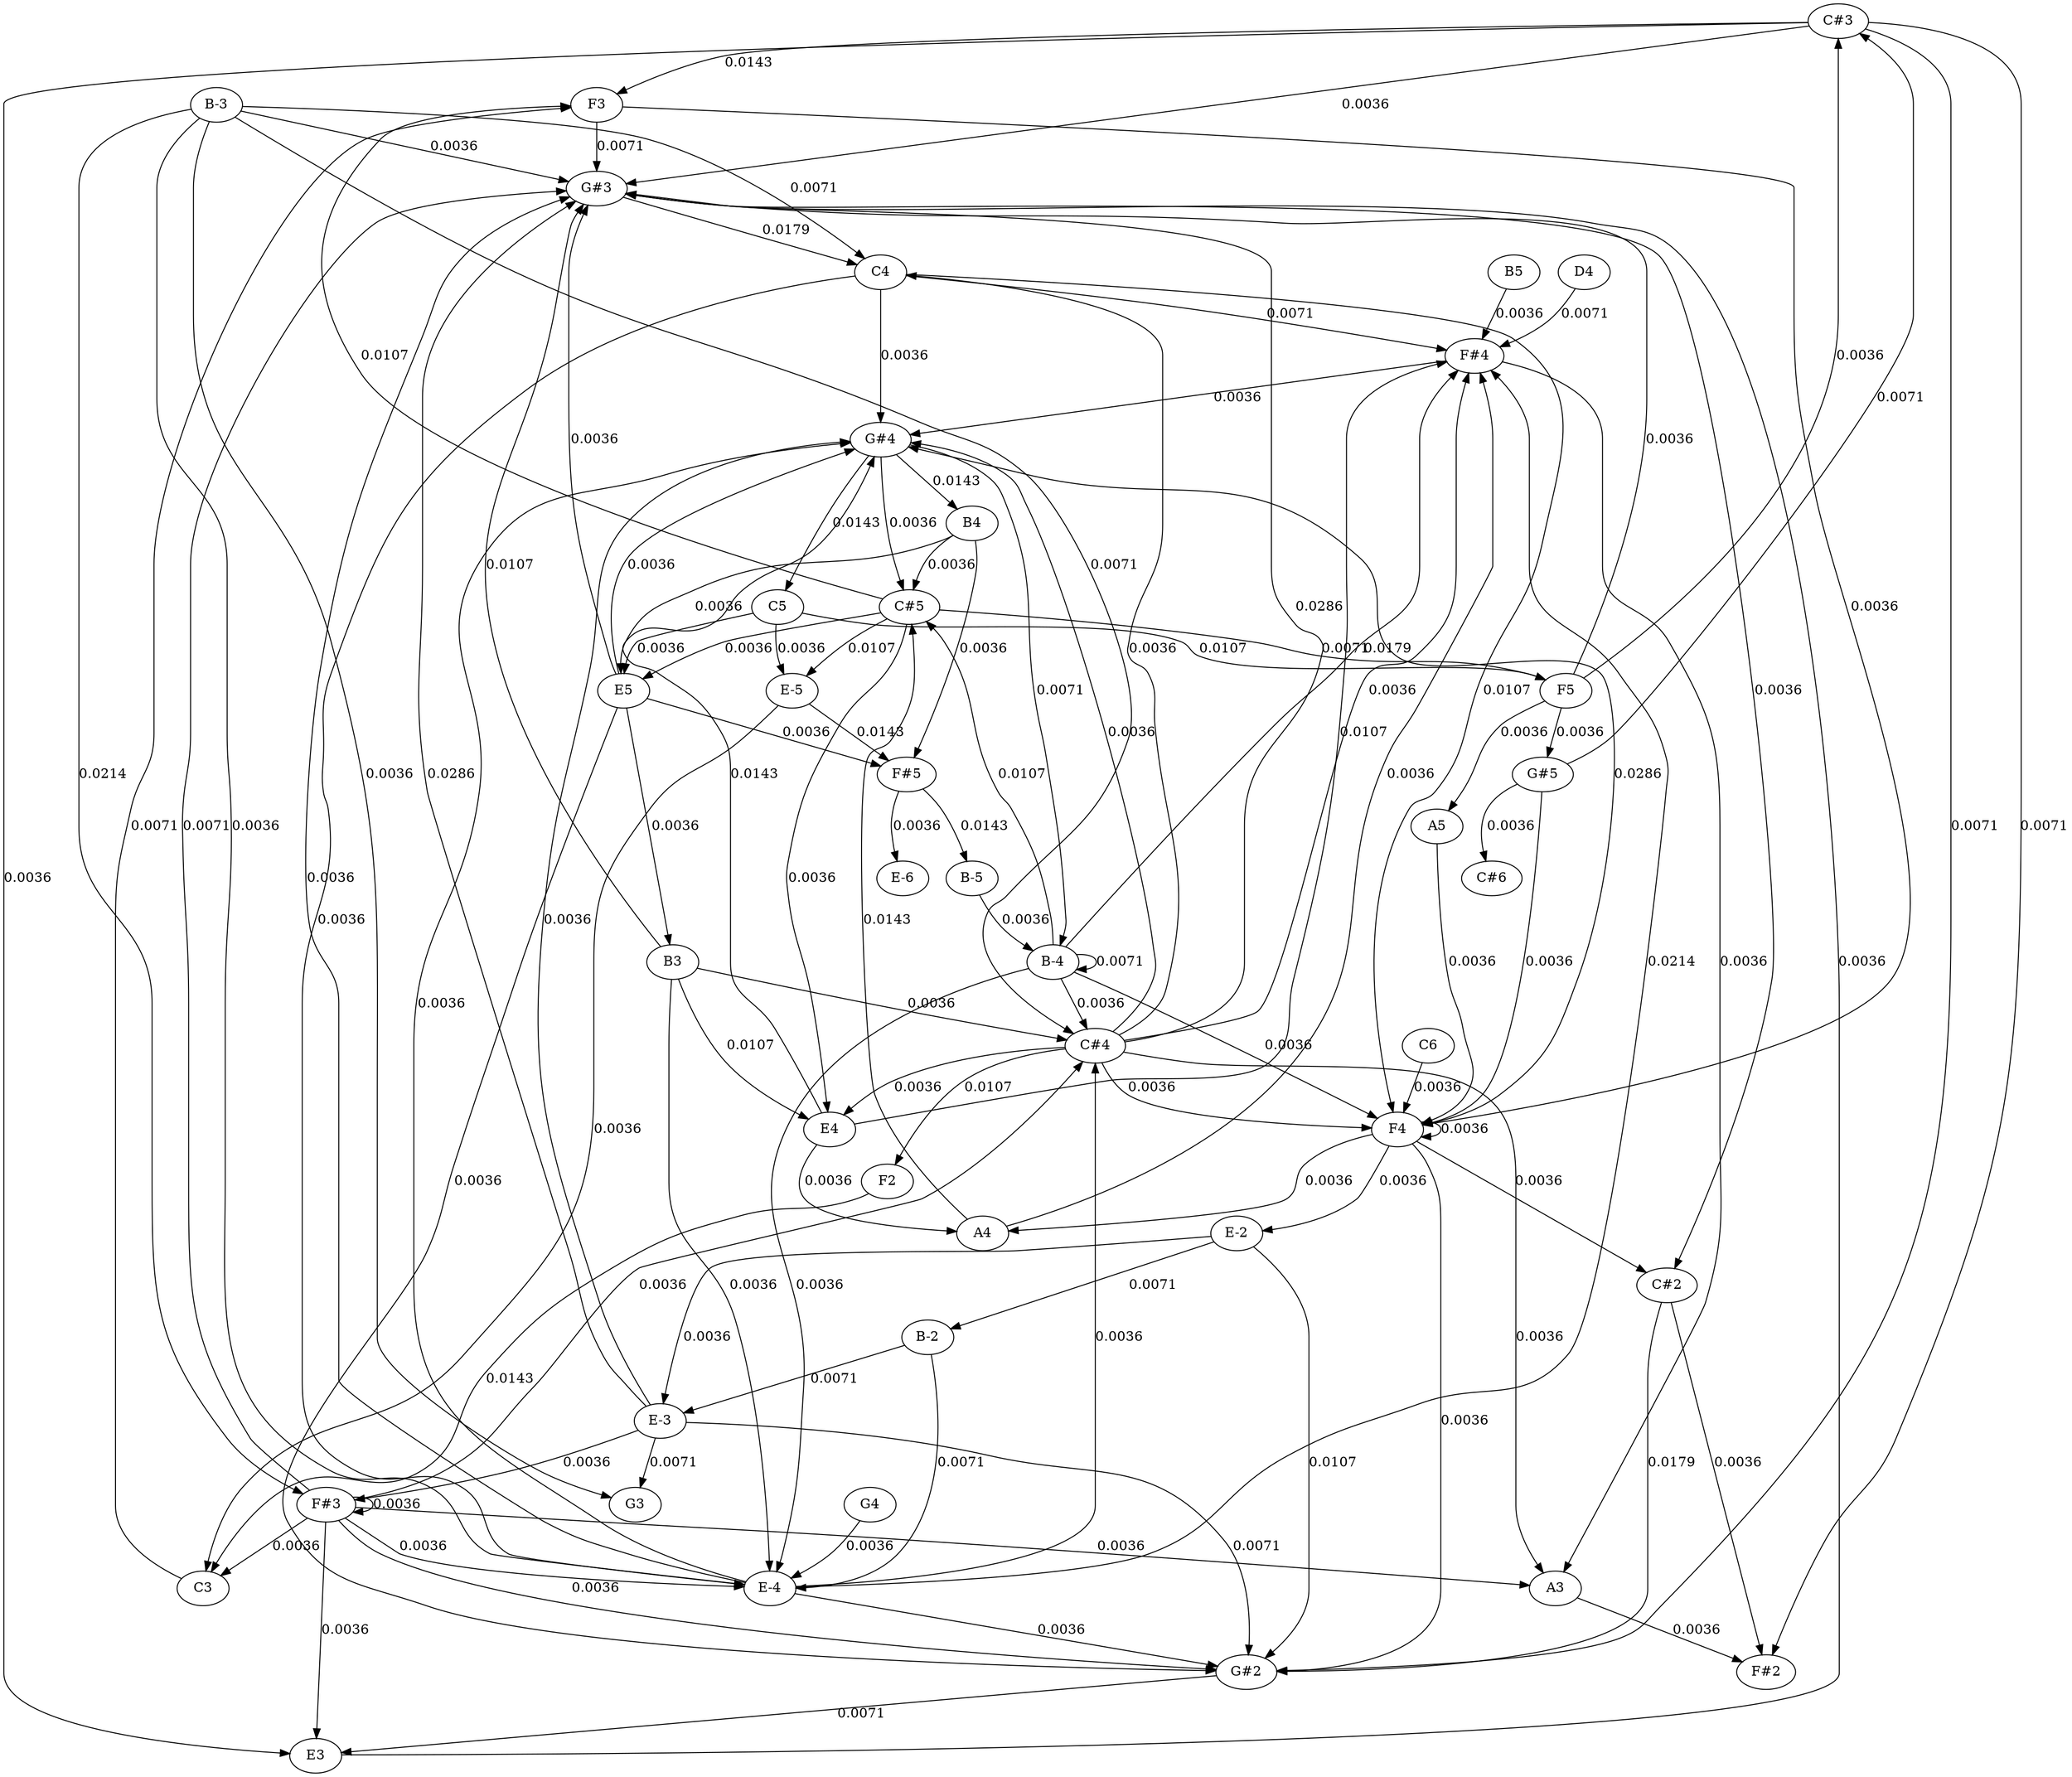 strict graph {
	graph [bb="0,0,2249.5,2034"];
	node [label="\N"];
	edge [arrowtype=normal,
		dir=forward
	];
	A3	 [height="0.5",
		pos="1834,198",
		width="0.75"];
	"F#2"	 [height="0.5",
		pos="2098,108",
		width="0.75"];
	A3 -- "F#2"	 [label="0.0036",
		lp="2008.2,153",
		pos="e,2074.4,116.88 1857.9,189.04 1905.1,173.3 2010.5,138.17 2064.6,120.15"];
	A4	 [height="0.5",
		pos="115,108",
		width="0.75"];
	"C#5"	 [height="0.5",
		pos="400,1296",
		width="0.75187"];
	A4 -- "C#5"	 [label="0.0143",
		lp="210.25,693",
		pos="e,380.84,1283 110.11,125.82 102.98,152.63 91.377,206.67 99,252 119.28,372.59 189,389.72 189,512 189,649 189,649 189,649 189,672.56\
 187.35,678.65 190.5,702 193.8,726.48 288.3,1110.5 296,1134 315.28,1192.8 316.01,1212 355,1260 359.98,1266.1 366.22,1271.8 372.46\
,1276.8"];
	"F#4"	 [height="0.5",
		pos="229,1566",
		width="0.75"];
	A4 -- "F#4"	 [label="0.0036",
		lp="19.25,828",
		pos="e,203.18,1560.7 90.33,115.79 56.539,126.77 0,151.87 0,197 0,1477 0,1477 0,1477 0,1517.8 128.57,1546.9 193.04,1558.9"];
	"E-5"	 [height="0.5",
		pos="607,1206",
		width="0.75"];
	"C#5" -- "E-5"	 [label="0.0107",
		lp="504.25,1251",
		pos="e,581.4,1212.1 417.31,1282.1 433.84,1270.3 459.83,1253 484.5,1242 512.73,1229.4 546.65,1220.1 571.62,1214.3"];
	E5	 [height="0.5",
		pos="822,1206",
		width="0.75"];
	"C#5" -- E5	 [label="0.0036",
		lp="579.25,1251",
		pos="e,795.26,1209.5 425.41,1289.2 450.59,1283.1 490.06,1272.7 523,1260 539.88,1253.5 542.2,1247.3 559.5,1242 600.87,1229.4 723.19,1216.4\
 785.14,1210.4"];
	E4	 [height="0.5",
		pos="201,198",
		width="0.75"];
	"C#5" -- E4	 [label="0.0036",
		lp="349.25,738",
		pos="e,215.46,213.46 381.91,1282.4 374.95,1276.5 367.78,1268.8 364,1260 346.84,1220 363,1205.6 363,1162 363,1162 363,1162 363,962 363\
,717.76 251,668.24 251,424 251,424 251,424 251,287 251,262.31 235.94,238.21 222.35,221.5"];
	F3	 [height="0.5",
		pos="1118,18",
		width="0.75"];
	"C#5" -- F3	 [label="0.0107",
		lp="416.25,648",
		pos="e,1091.1,20.065 400.21,1277.8 400.51,1252.4 401,1203.6 401,1162 401,1162 401,1162 401,872 401,511.43 343.15,324.56 617,90 646.92\
,64.372 659.84,63.773 698,54 770.03,35.555 992.41,24.337 1081,20.497"];
	F5	 [height="0.5",
		pos="948,1206",
		width="0.75"];
	"C#5" -- F5	 [label="0.0071",
		lp="822.25,1251",
		pos="e,923.26,1213.5 426.76,1293 480.76,1288.7 606.51,1277.5 711,1260 783.68,1247.8 867.59,1227.6 913.52,1215.9"];
	"F#4" -- A3	 [label="0.0036",
		lp="1823.2,873",
		pos="e,1842,215.2 254.92,1560.9 280.73,1557 321.51,1551.3 357,1548 432.84,1541 1726,1553.2 1726,1477 1726,1477 1726,1477 1726,1160 1726\
,1107.9 1730.8,1094.7 1743,1044 1760.8,970.08 1774.4,954.28 1798,882 1850.1,722.59 1885.6,687.76 1911,522 1918.3,474.55 1919.2,461.29\
 1911,414 1898.6,342.7 1864.7,263.77 1846.3,224.34"];
	"G#4"	 [height="0.5",
		pos="755,1476",
		width="0.75927"];
	"F#4" -- "G#4"	 [label="0.0036",
		lp="559.25,1521",
		pos="e,728.76,1481.4 255.08,1560.6 341.58,1546.2 619.09,1499.7 718.85,1483"];
	"G#3"	 [height="0.5",
		pos="1461,1746",
		width="0.75927"];
	F5 -- "G#3"	 [label="0.0036",
		lp="1057.2,1476",
		pos="e,1433.9,1743.4 955.09,1223.6 957.44,1229.4 959.97,1235.9 962,1242 985.67,1312.8 983.83,1332.8 1006,1404 1021.1,1452.6 1027.6,1463.8\
 1044,1512 1068.4,1583.7 1041.6,1622.3 1097,1674 1144.2,1718.1 1341.1,1736.7 1424,1742.7"];
	A5	 [height="0.5",
		pos="800,1062",
		width="0.75"];
	F5 -- A5	 [label="0.0036",
		lp="924.25,1161",
		pos="e,813.34,1077.7 930.67,1191.8 922.54,1185.5 912.82,1177.6 904.5,1170 873.86,1142.2 840.85,1107.5 820.31,1085.3"];
	"C#3"	 [height="0.5",
		pos="2028,1008",
		width="0.75187"];
	F5 -- "C#3"	 [label="0.0036",
		lp="1800.2,1116",
		pos="e,2001.3,1011.3 975.25,1205.2 1087,1206 1510.2,1206.2 1638,1170 1718,1147.3 1738.7,1133.9 1802,1080 1817.4,1066.9 1812.6,1054.5 \
1830,1044 1856.6,1028 1941.8,1017.3 1991.3,1012.3"];
	"G#5"	 [height="0.5",
		pos="945,1116",
		width="0.75927"];
	F5 -- "G#5"	 [label="0.0036",
		lp="966.25,1161",
		pos="e,945.58,1134.1 947.41,1187.6 946.99,1175.2 946.41,1158.4 945.93,1144.2"];
	C3	 [height="0.5",
		pos="1118,108",
		width="0.75"];
	"E-5" -- C3	 [label="0.0036",
		lp="526.25,648",
		pos="e,1091,108.58 602.59,1188.2 599.75,1177.7 595.88,1164 592,1152 558.08,1047.1 507,1029.2 507,919 507,919 507,919 507,647 507,461.04\
 420.18,338.49 574,234 738.02,122.58 987.37,109.42 1080.9,108.62"];
	"F#5"	 [height="0.5",
		pos="693,1116",
		width="0.75"];
	"E-5" -- "F#5"	 [label="0.0143",
		lp="660.25,1161",
		pos="e,672.58,1127.9 615.1,1188.5 621.09,1177.3 630.01,1162.8 640.5,1152 647.35,1145 655.84,1138.6 663.98,1133.2"];
	E5 -- "G#3"	 [label="0.0036",
		lp="946.25,1476",
		pos="e,1434,1743.4 847.01,1213.2 863.63,1218.4 884.9,1227.4 899,1242 911.06,1254.5 909.98,1261.1 914,1278 918.42,1296.5 928.3,1604.2 \
939,1620 990.59,1696 1036.7,1684.9 1125,1710 1180.3,1725.7 1348.1,1737.9 1423.5,1742.7"];
	"G#2"	 [height="0.5",
		pos="1899,1926",
		width="0.75927"];
	E5 -- "G#2"	 [label="0.0036",
		lp="398.25,1566",
		pos="e,1871.6,1924.9 797.81,1214.4 780.17,1220.4 756.1,1229.8 737,1242 677.35,1280.1 677.93,1309.3 620,1350 570.62,1384.7 379,1414.7 \
379,1475 379,1837 379,1837 379,1837 379,1913.7 1628,1923.7 1861.6,1924.8"];
	B3	 [height="0.5",
		pos="988,468",
		width="0.75"];
	E5 -- B3	 [label="0.0036",
		lp="918.25,828",
		pos="e,966,478.9 829.94,1188.6 837.59,1171.2 848,1142.8 848,1117 848,1117 848,1117 848,962 848,898.69 899,892.31 899,829 899,829 899,\
829 899,557 899,523.52 931.24,498.46 956.91,483.82"];
	E5 -- "G#4"	 [label="0.0036",
		lp="826.25,1341",
		pos="e,765.26,1459.1 820.12,1224.2 818.98,1234.6 817.45,1248 816,1260 806.11,1341.5 806.3,1364.2 775,1440 773.62,1443.3 771.99,1446.7\
 770.26,1450.1"];
	E5 -- "F#5"	 [label="0.0036",
		lp="789.25,1161",
		pos="e,711.12,1129.4 803.79,1192.6 781.8,1177.6 744.63,1152.2 719.47,1135.1"];
	E4 -- A4	 [label="0.0036",
		lp="185.25,153",
		pos="e,129.22,123.55 186.8,182.47 173.11,168.46 152.2,147.07 136.47,130.97"];
	E4 -- "F#4"	 [label="0.0107",
		lp="80.25,873",
		pos="e,215.73,1550.1 182.48,211.2 174.04,217.37 164.32,225.36 157,234 98.068,303.55 75,330.84 75,422 75,604 75,604 75,604 75,919.69 6.4064\
,1011.3 96,1314 121,1398.5 138.31,1415.9 179,1494 187.55,1510.4 189.39,1514.8 200,1530 202.85,1534.1 206.04,1538.3 209.25,1542.3"];
	E4 -- "G#4"	 [label="0.0143",
		lp="170.25,828",
		pos="e,727.72,1473.7 186.54,213.46 171.77,229.83 151,258.01 151,287 151,784 151,784 151,784 151,955.56 107.39,1003.6 149,1170 159.99,\
1214 167.23,1225.8 197,1260 286.44,1362.7 318.03,1390.7 445,1440 493.87,1459 646.06,1469.3 717.4,1473.2"];
	F3 -- "G#3"	 [label="0.0071",
		lp="1751.2,873",
		pos="e,1487.5,1740.5 1145.3,19.147 1283.6,20.244 1899,29.48 1899,107 1899,244 1899,244 1899,244 1899,661.77 1688,742.23 1688,1160 1688\
,1657 1688,1657 1688,1657 1688,1697.3 1561.8,1726.4 1497.6,1738.6"];
	F4	 [height="0.5",
		pos="768,828",
		width="0.75"];
	F3 -- F4	 [label="0.0036",
		lp="707.25,423",
		pos="e,755.33,811.88 1091.1,20.981 989.03,28.86 631,59.853 631,107 631,334 631,334 631,334 631,423.46 725,422.54 725,512 725,739 725,\
739 725,739 725,762.75 737.8,786.77 749.43,803.71"];
	"G#4" -- "C#5"	 [label="0.0036",
		lp="453.25,1386",
		pos="e,402.15,1314.1 727.76,1473.8 666.14,1470.6 517.91,1461 473,1440 428.61,1419.2 410.76,1359.5 403.94,1324.2"];
	"B-4"	 [height="0.5",
		pos="573,918",
		width="0.75"];
	"G#4" -- "B-4"	 [label="0.0071",
		lp="519.25,1206",
		pos="e,566.76,935.67 727.51,1475.2 669.93,1475.1 539.63,1471.2 511,1440 473.12,1398.7 492.05,1243.6 499.5,1188 511.73,1096.8 546.31,992.75\
 563.32,945.2"];
	B4	 [height="0.5",
		pos="701,1386",
		width="0.75"];
	"G#4" -- B4	 [label="0.0143",
		lp="752.25,1431",
		pos="e,710.84,1403 745.1,1458.9 737.03,1445.7 725.5,1426.9 716.25,1411.9"];
	C5	 [height="0.5",
		pos="878,1296",
		width="0.75"];
	"G#4" -- C5	 [label="0.0143",
		lp="869.25,1386",
		pos="e,872.41,1314 775.77,1463.7 785.53,1457.6 796.79,1449.4 805,1440 835.74,1404.7 857.57,1354.1 868.95,1323.5"];
	A5 -- F4	 [label="0.0036",
		lp="807.25,963",
		pos="e,770.36,846.08 797.65,1043.9 792.15,1004.1 778.4,904.43 771.74,856.12"];
	F4 -- A4	 [label="0.0036",
		lp="570.25,468",
		pos="e,140.67,113.86 747.19,816.26 735.92,809.96 722.07,801.39 711,792 670.64,757.75 664.75,744.35 633,702 604.46,663.92 593.26,655.94\
 575,612 524.71,491.01 581.32,435.19 512,324 428.76,190.48 231.96,134.16 150.88,116.07"];
	"E-2"	 [height="0.5",
		pos="1413,738",
		width="0.75"];
	F4 -- "E-2"	 [label="0.0036",
		lp="1146.2,783",
		pos="e,1386.8,742.26 793.96,822.78 816.03,819.23 848.57,814.1 877,810 1064.7,782.93 1290.1,754.36 1376.7,743.52"];
	"C#2"	 [height="0.5",
		pos="1314,2016",
		width="0.75187"];
	F4 -- "C#2"	 [label="0.0036",
		lp="344.25,1431",
		pos="e,1287,2014.1 741.29,831.16 645.51,839.65 325,874.57 325,962 325,1927 325,1927 325,1927 325,1975.7 1097.4,2007.1 1277,2013.7"];
	F4 -- "G#2"	 [label="0.0036",
		lp="1048.2,1386",
		pos="e,1871.6,1925 788.86,839.6 830.79,861.9 925.89,917.64 980,990 1163.5,1235.4 920.42,1404.4 1066,1674 1093.5,1724.9 1116.9,1725.4 \
1160,1764 1178.6,1780.6 1180.4,1789.4 1203,1800 1436,1908.9 1753.8,1923.3 1861.5,1924.9"];
	F4 -- "G#4"	 [label="0.0286",
		lp="593.25,1161",
		pos="e,729.99,1468.4 765.85,846.03 762.46,868.11 754.38,907.18 737,936 719.14,965.61 705.44,965.54 681,990 657.45,1013.6 648.29,1016.8\
 629,1044 577.11,1117.1 583.17,1146.6 538,1224 533.16,1232.3 528.79,1232.8 526,1242 511.99,1288.3 511.91,1310 539,1350 582.52,1414.3\
 670.99,1449.9 720.13,1465.4"];
	F4 -- F4	 [label="0.0036",
		lp="832.25,828",
		pos="e,792.53,819.88 792.53,836.12 803.51,836.89 813,834.19 813,828 813,823.84 808.72,821.26 802.57,820.24"];
	"E-2" -- "G#2"	 [label="0.0107",
		lp="1918.2,1341",
		pos="e,1899,1907.8 1438.9,743.82 1497.9,755.78 1644.6,791.24 1744,864 1826.2,924.19 1846,950.26 1886,1044 1922,1128.4 1899,1158.3 1899\
,1250 1899,1837 1899,1837 1899,1837 1899,1857.4 1899,1880.4 1899,1897.8"];
	"B-2"	 [height="0.5",
		pos="1366,648",
		width="0.75"];
	"E-2" -- "B-2"	 [label="0.0071",
		lp="1396.2,693",
		pos="e,1366.8,666.13 1395.5,724.1 1388.5,718.12 1381.1,710.47 1376.5,702 1372.2,694.16 1369.7,684.82 1368.1,676.17"];
	"E-3"	 [height="0.5",
		pos="1496,558",
		width="0.75"];
	"E-2" -- "E-3"	 [label="0.0036",
		lp="1463.2,648",
		pos="e,1482.6,573.74 1415.9,720.01 1420,698.31 1428.7,659.99 1443.5,630 1452.1,612.46 1465.2,594.77 1476.1,581.44"];
	"C#2" -- "F#2"	 [label="0.0036",
		lp="2230.2,1062",
		pos="e,2122.5,116.01 1341.3,2015.3 1491.7,2016.3 2211,2016.7 2211,1927 2211,1927 2211,1927 2211,197 2211,156.49 2165.2,131.9 2132,119.38"];
	"C#2" -- "G#2"	 [label="0.0179",
		lp="1678.2,1971",
		pos="e,1872.5,1931 1340.3,2011 1434.2,1996.9 1753.5,1948.9 1862.3,1932.5"];
	E3	 [height="0.5",
		pos="2050,1836",
		width="0.75"];
	"G#2" -- E3	 [label="0.0071",
		lp="2045.2,1881",
		pos="e,2040.6,1853 1925.3,1920.8 1948.4,1916.2 1982.1,1907.1 2007,1890 2017.9,1882.5 2027.4,1871.5 2034.8,1861.5"];
	"E-4"	 [height="0.5",
		pos="955,378",
		width="0.75"];
	"B-2" -- "E-4"	 [label="0.0071",
		lp="1326.2,513",
		pos="e,978.3,387.15 1357.6,630.67 1345.5,607.03 1322.9,561.75 1306.5,522 1293.5,490.63 1301.1,477.35 1281,450 1277.1,444.63 1239.2,416.36\
 1233,414 1140.9,379.06 1108.9,414.18 1012,396 1004.2,394.53 995.88,392.4 988.12,390.14"];
	"B-2" -- "E-3"	 [label="0.0071",
		lp="1396.2,603",
		pos="e,1469.1,559.24 1365.1,629.69 1365.4,618.21 1367.8,603.55 1376.5,594 1397.4,571.18 1432.2,562.94 1458.9,560.1"];
	G3	 [height="0.5",
		pos="1525,468",
		width="0.75"];
	"E-3" -- G3	 [label="0.0071",
		lp="1503.2,513",
		pos="e,1505,480.37 1486.8,540.67 1481.9,529.89 1478.1,515.66 1483.5,504 1486.5,497.45 1491.5,491.69 1496.9,486.83"];
	"E-3" -- "G#3"	 [label="0.0286",
		lp="1518.2,1161",
		pos="e,1472.4,1729.3 1502.4,575.84 1504.3,581.52 1506.1,587.96 1507,594 1508.2,601.91 1507,604 1507,612 1506.1,796.01 1506.6,842.03 1503\
,1026 1501.8,1085.6 1499,1100.4 1499,1160 1499,1657 1499,1657 1499,1657 1499,1679.9 1488,1703.6 1477.9,1720.6"];
	"F#3"	 [height="0.5",
		pos="1736,468",
		width="0.75"];
	"E-3" -- "F#3"	 [label="0.0036",
		lp="1615.2,513",
		pos="e,1710,473.48 1515.2,544.97 1534.7,533.13 1566.3,515.23 1595.5,504 1630,490.75 1671.2,481.18 1700,475.43"];
	"E-3" -- "G#2"	 [label="0.0071",
		lp="1959.2,1251",
		pos="e,1914.3,1911.1 1515.8,570.26 1566.4,599.54 1702.7,682.17 1797,774 1832.9,808.97 1843.7,818.6 1865,864 1899.9,938.39 1888.8,963.9\
 1907,1044 1912.5,1068 1914.9,1073.8 1919,1098 1924.4,1129.7 1953,1352.9 1953,1385 1953,1837 1953,1837 1953,1837 1953,1862.6 1936.2\
,1887 1921.4,1903.6"];
	"E-3" -- "G#4"	 [label="0.0036",
		lp="1334.2,1008",
		pos="e,781.73,1472.2 1494.9,576.27 1493.3,597.6 1489.6,634.89 1482,666 1471.8,707.38 1468.7,718.24 1449,756 1412.8,825.28 1380.8,829.06\
 1348,900 1317.1,966.72 1310,987.48 1310,1061 1310,1387 1310,1387 1310,1387 1310,1474.9 1008.4,1449.3 921,1458 876.65,1462.4 825.65\
,1467.6 792.01,1471.1"];
	"E-4" -- "G#3"	 [label="0.0036",
		lp="1427.2,1062",
		pos="e,1449.6,1729.3 978.31,387.09 988.53,390.34 1000.7,393.83 1012,396 1097.9,412.58 1129.1,376.3 1208,414 1228.1,423.62 1232.1,430.5\
 1243,450 1291.1,536.45 1270.4,570.68 1297,666 1332.8,794.56 1353.4,823.65 1382,954 1384.5,965.4 1423,1148.3 1423,1160 1423,1657\
 1423,1657 1423,1657 1423,1679.9 1434,1703.6 1444.1,1720.6"];
	"E-4" -- "G#2"	 [label="0.0036",
		lp="176.25,1161",
		pos="e,1871.6,1925.2 927.95,380.67 876.36,384.2 760.52,393.83 665,414 522.8,444.03 472.01,472.67 392,594 349.9,657.84 369,688 334,756\
 298.34,825.28 266.26,829.07 234,900 162.25,1057.7 62.129,1518.7 139,1674 222.96,1843.6 318.77,1862.3 506,1890 778.31,1930.2 1667.3\
,1926.6 1861.4,1925.3"];
	"C#4"	 [height="0.5",
		pos="1118,288",
		width="0.75187"];
	"E-4" -- "C#4"	 [label="0.0036",
		lp="985.25,333",
		pos="e,1091.5,291.64 953.88,359.77 954.1,348.18 956.42,333.36 965.5,324 981.3,307.72 1041.4,297.78 1081.3,292.84"];
	"E-4" -- "F#4"	 [label="0.0214",
		lp="292.25,963",
		pos="e,223.5,1548.3 929.19,383.39 900.46,388.74 852.94,398.96 814,414 703.82,456.56 675.71,470.78 580,540 532.87,574.08 521.33,584.58\
 485,630 444.29,680.89 445.27,701.2 410,756 352.01,846.09 314.81,855.57 272.5,954 219.44,1077.4 211,1115.6 211,1250 211,1477 211\
,1477 211,1477 211,1497.9 215.94,1521.1 220.65,1538.4"];
	"E-4" -- "G#4"	 [label="0.0036",
		lp="1019.2,918",
		pos="e,779.45,1467.7 937.24,391.91 928.96,398.23 919.16,406.15 911,414 895.78,428.64 887.35,430.21 880,450 874.43,465 878.44,470.08 880\
,486 912.39,815.65 1076.3,905.88 984,1224 958.96,1310.3 954.67,1339.6 892,1404 863.21,1433.6 819.44,1453.3 789.16,1464.3"];
	"G#3" -- "C#2"	 [label="0.0036",
		lp="1410.2,1881",
		pos="e,1323,1998.6 1452.1,1763.1 1427.5,1808.1 1357.8,1935.1 1327.9,1989.6"];
	C4	 [height="0.5",
		pos="1133,1656",
		width="0.75"];
	"G#3" -- C4	 [label="0.0179",
		lp="1323.2,1701",
		pos="e,1156.5,1665 1435.2,1739.9 1403.9,1733.7 1349.5,1722.2 1303.5,1710 1255.4,1697.2 1200.7,1679.6 1166.5,1668.3"];
	"F#3" -- A3	 [label="0.0036",
		lp="1809.2,333",
		pos="e,1828.2,215.74 1742.8,450.31 1745.1,444.53 1747.7,438 1750,432 1778.4,357.39 1809.8,268.48 1824.9,225.23"];
	"F#3" -- "E-4"	 [label="0.0036",
		lp="1451.2,423",
		pos="e,976.27,389.35 1709.8,463.67 1638,454.65 1432.5,429.38 1261,414 1143.4,403.45 1110.9,422.96 996,396 992.6,395.2 989.11,394.15 985.68\
,392.97"];
	"F#3" -- "G#3"	 [label="0.0071",
		lp="1576.2,1116",
		pos="e,1483.3,1735.5 1724.4,484.39 1696.5,522.14 1626.2,623.31 1596,720 1582.3,763.94 1553,1061.9 1553,1205 1553,1657 1553,1657 1553,\
1657 1553,1691.4 1519,1716.5 1492.3,1730.9"];
	"F#3" -- "F#3"	 [label="0.0036",
		lp="1800.2,468",
		pos="e,1760.5,459.88 1760.5,476.12 1771.5,476.89 1781,474.19 1781,468 1781,463.84 1776.7,461.26 1770.6,460.24"];
	"F#3" -- "G#2"	 [label="0.0036",
		lp="2010.2,1206",
		pos="e,1921.8,1915.7 1756.3,480.18 1765.7,486.22 1776.5,494.41 1784,504 1821.2,551.63 1813.8,573.42 1835,630 1941.5,914.51 1993,991.22\
 1993,1295 1993,1837 1993,1837 1993,1837 1993,1871.8 1958.3,1896.8 1931,1911.1"];
	"F#3" -- "C#4"	 [label="0.0036",
		lp="1703.2,378",
		pos="e,1145.1,289.42 1724.2,451.69 1713.4,437.45 1697,415.54 1683.5,396 1661.8,364.67 1669.8,343.33 1637,324 1595.8,299.72 1267.2,291.65\
 1155.2,289.6"];
	"F#3" -- E3	 [label="0.0036",
		lp="2056.2,1161",
		pos="e,2050.6,1817.8 1763,470.82 1789.6,473.88 1830.4,482.06 1858,504 1908.2,543.86 1907,569.47 1928,630 1986.4,798.45 1945.2,853.97 \
1992,1026 1994.3,1034.3 1996.4,1035.8 1999,1044 2013.5,1089 2052,1202.7 2052,1250 2052,1747 2052,1747 2052,1747 2052,1767.4 2051.5\
,1790.4 2050.9,1807.8"];
	"F#3" -- C3	 [label="0.0036",
		lp="1755.2,288",
		pos="e,1145,109.95 1736,449.8 1736,432.06 1736,403.6 1736,379 1736,379 1736,379 1736,197 1736,137.98 1288.5,115.68 1155.1,110.35"];
	"C#4" -- A3	 [label="0.0036",
		lp="1560.2,243",
		pos="e,1807.4,202.27 1144.3,283.76 1253.5,270.34 1671,219.04 1797.5,203.49"];
	"C#4" -- "G#3"	 [label="0.0286",
		lp="1479.2,1008",
		pos="e,1461,1727.8 1143.7,294.22 1193.1,305.82 1300.6,338.86 1345,414 1402.1,510.59 1312.1,555.24 1330,666 1359.5,848.59 1461,876.04 \
1461,1061 1461,1657 1461,1657 1461,1657 1461,1677.4 1461,1700.4 1461,1717.8"];
	"C#4" -- E4	 [label="0.0036",
		lp="761.25,243",
		pos="e,227.51,201.54 1091.1,284.41 959.89,271.83 388.48,216.99 237.63,202.52"];
	F2	 [height="0.5",
		pos="1118,198",
		width="0.75"];
	"C#4" -- F2	 [label="0.0107",
		lp="1137.2,243",
		pos="e,1118,216.05 1118,269.61 1118,257.24 1118,240.37 1118,226.22"];
	"C#4" -- "F#4"	 [label="0.0036",
		lp="117.25,918",
		pos="e,220.2,1548.8 1090.8,289.59 998.52,291.8 697.62,300.64 604,324 509.03,347.69 479.25,352.63 403,414 325.51,476.37 317.65,506.69 \
270,594 245.4,639.07 254.02,657.17 229,702 199.5,754.86 178.91,759.19 146,810 121.3,848.14 108.79,855.99 97.5,900 90.651,926.69 \
97,934.44 97,962 97,1252 97,1252 97,1252 97,1308.5 127.34,1315.8 149,1368 178.56,1439.2 179.55,1459.6 211,1530 212.44,1533.2 214.03\
,1536.6 215.65,1539.8"];
	"C#4" -- "G#4"	 [label="0.0036",
		lp="1104.2,873",
		pos="e,782,1473.1 1128.2,304.83 1138.2,321.93 1152,350.3 1152,377 1152,514 1152,514 1152,514 1152,633.22 1102.2,655.88 1086,774 1081.2\
,808.69 1093.2,1376.9 1071,1404 1035.9,1446.8 867.71,1465.8 792.04,1472.2"];
	"C#4" -- F4	 [label="0.0036",
		lp="1102.2,558",
		pos="e,790.54,817.96 1108.1,304.87 1098.4,322 1085,350.4 1085,377 1085,514 1085,514 1085,514 1085,672.91 880.81,778.36 800.18,813.8"];
	"C#4" -- C4	 [label="0.0036",
		lp="1223.2,963",
		pos="e,1153,1643.5 1136.1,301.48 1143.6,307.48 1151.7,315.27 1157,324 1165.5,338.13 1163.5,343.69 1166,360 1198.6,575.53 1209,1122 1209\
,1340 1209,1567 1209,1567 1209,1567 1209,1597.3 1182.9,1622.3 1161.3,1637.8"];
	"B-3"	 [height="0.5",
		pos="1549,1836",
		width="0.75"];
	"B-3" -- "E-4"	 [label="0.0036",
		lp="1277.2,1116",
		pos="e,979.7,385.72 1522.2,1833 1448.3,1826.6 1247,1804.1 1247,1747 1247,1747 1247,1747 1247,1295 1247,958.79 1341.3,845.07 1200,540 \
1159.8,453.3 1046.8,407.18 989.41,388.75"];
	"B-3" -- G3	 [label="0.0036",
		lp="1617.2,1161",
		pos="e,1548.8,476.89 1562.6,1820.4 1576.5,1803.9 1596,1775.6 1596,1747 1596,1747 1596,1747 1596,1205 1596,1181.4 1595.3,1175.5 1597.5\
,1152 1601.3,1112.1 1612,1103.1 1612,1063 1612,1063 1612,1063 1612,917 1612,733.02 1680.4,660.7 1584,504 1577.9,494.14 1568,486.72\
 1557.9,481.31"];
	"B-3" -- "G#3"	 [label="0.0036",
		lp="1532.2,1791",
		pos="e,1475.6,1761.6 1534.5,1820.5 1520.5,1806.5 1499.1,1785.1 1483,1769"];
	"B-3" -- "F#3"	 [label="0.0214",
		lp="1879.2,1161",
		pos="e,1749.6,483.62 1576.4,1835.6 1642.3,1836.4 1807,1834.7 1847,1800 1865.4,1784 1861,1771.4 1861,1747 1861,1747 1861,1747 1861,1205\
 1861,1053.9 1783,1025.1 1783,874 1783,874 1783,874 1783,557 1783,532.66 1768.8,508.53 1756.1,491.71"];
	"B-3" -- "C#4"	 [label="0.0071",
		lp="1671.2,1062",
		pos="e,1145,290.84 1572.2,1826.7 1602,1814.3 1650,1788 1650,1747 1650,1747 1650,1747 1650,1115 1650,1083.4 1649.1,1075.5 1651.5,1044 \
1660.4,927.77 1686,900.57 1686,784 1686,784 1686,784 1686,602 1686,358.85 1281.8,303.19 1155.3,291.73"];
	"B-3" -- C4	 [label="0.0071",
		lp="1206.2,1746",
		pos="e,1138.4,1673.8 1522,1834.2 1455.3,1831.8 1284.3,1823.6 1233,1800 1184.4,1777.6 1155.3,1718.1 1141.9,1683.3"];
	C4 -- "E-4"	 [label="0.0036",
		lp="1178.2,1008",
		pos="e,976.22,389.29 1144.4,1639.3 1155.6,1622.4 1171,1594.1 1171,1567 1171,1567 1171,1567 1171,1295 1171,1191.8 1159,1166.2 1159,1063\
 1159,1063 1159,1063 1159,827 1159,802.64 1152.4,797.22 1145,774 1116.5,684.47 1103.9,664.01 1071,576 1050.1,520.01 1046.6,505.33\
 1024,450 1017.4,433.79 1019.3,427.36 1008,414 1001.6,406.46 993.21,399.91 984.98,394.58"];
	C4 -- "F#4"	 [label="0.0071",
		lp="717.25,1611",
		pos="e,255.44,1570.8 1106.2,1652.9 1006.7,1645.2 650.09,1616.9 357,1584 326.06,1580.5 291.03,1575.8 265.44,1572.2"];
	C4 -- "G#4"	 [label="0.0036",
		lp="1001.2,1566",
		pos="e,776.64,1487.2 1111.6,1644.9 1048.1,1615 860.43,1526.6 785.96,1491.6"];
	C4 -- F4	 [label="0.0107",
		lp="1137.2,1251",
		pos="e,794.64,831.99 1133,1637.8 1133,1620.1 1133,1591.6 1133,1567 1133,1567 1133,1567 1133,1430 1133,1408.4 1098.9,1064.1 1091,1044 \
1066.6,981.66 1030.8,985.76 986,936 960.27,907.41 969.89,885.49 938,864 916.65,849.61 848.03,838.84 804.78,833.26"];
	F2 -- C3	 [label="0.0143",
		lp="1137.2,153",
		pos="e,1118,126.05 1118,179.61 1118,167.24 1118,150.37 1118,136.22"];
	C3 -- F3	 [label="0.0071",
		lp="1137.2,63",
		pos="e,1118,36.05 1118,89.614 1118,77.24 1118,60.369 1118,46.22"];
	E3 -- "G#3"	 [label="0.0036",
		lp="1828.2,1791",
		pos="e,1487.4,1750.9 2023.9,1831.1 1929.8,1817 1607.1,1768.8 1497.6,1752.5"];
	"B-4" -- "C#5"	 [label="0.0107",
		lp="478.25,1116",
		pos="e,404.43,1278.1 551.44,929.15 540.38,935.18 527.32,943.66 518,954 506.02,967.28 507.02,973.54 500,990 457.38,1090 421.67,1214.6 \
407.07,1268.3"];
	"B-4" -- "E-4"	 [label="0.0036",
		lp="679.25,648",
		pos="e,929.25,384.03 580.45,900.38 582.95,894.6 585.69,888.05 588,882 645.54,731.06 617.95,672.04 711,540 758.47,472.65 775.92,455.68\
 847,414 869.46,400.83 897.49,391.93 919.37,386.41"];
	"B-4" -- "C#4"	 [label="0.0036",
		lp="600.25,603",
		pos="e,1091.6,292.12 573.31,899.8 573.6,882.06 574,853.6 574,829 574,829 574,829 574,692 574,628.8 590.73,460.06 634,414 696.13,347.87\
 979.67,306.38 1081.5,293.39"];
	"B-4" -- "B-4"	 [label="0.0071",
		lp="637.25,918",
		pos="e,597.53,909.88 597.53,926.12 608.51,926.89 618,924.19 618,918 618,913.84 613.72,911.26 607.57,910.24"];
	"B-4" -- "F#4"	 [label="0.0179",
		lp="289.25,1251",
		pos="e,235.11,1548.4 550.12,927.69 498.53,948.52 372.84,1006.5 311,1098 304.71,1107.3 249,1310.3 249,1340 249,1477 249,1477 249,1477 \
249,1498 243.51,1521.2 238.28,1538.5"];
	"B-4" -- F4	 [label="0.0036",
		lp="675.25,873",
		pos="e,742.7,834.79 590.22,903.97 606.39,892.23 631.59,875.15 655.5,864 680.42,852.38 710.18,843.31 732.84,837.32"];
	"B-5"	 [height="0.5",
		pos="607,1008",
		width="0.75"];
	"B-5" -- "B-4"	 [label="0.0036",
		lp="613.25,963",
		pos="e,579.48,935.78 600.6,990.45 595.7,977.75 588.83,959.96 583.17,945.32"];
	B3 -- "E-4"	 [label="0.0036",
		lp="985.25,423",
		pos="e,956.74,396.18 976.36,451.66 972.39,445.78 968.26,438.83 965.5,432 962.24,423.93 959.97,414.74 958.39,406.31"];
	B3 -- "G#3"	 [label="0.0107",
		lp="1379.2,1116",
		pos="e,1437.2,1737.1 999.59,484.42 1015.4,505.37 1044.9,543.92 1071,576 1190.6,722.89 1273.6,725.76 1348,900 1393.4,1006.3 1356,1044.4\
 1356,1160 1356,1657 1356,1657 1356,1657 1356,1695 1396.9,1719.8 1427.6,1733.1"];
	B3 -- E4	 [label="0.0107",
		lp="673.25,333",
		pos="e,225.37,205.99 966.86,456.51 962.03,454.25 956.87,451.96 952,450 680.74,341.07 341.96,239.92 234.99,208.79"];
	B3 -- "C#4"	 [label="0.0036",
		lp="1052.2,378",
		pos="e,1098.3,300.7 995.67,450.7 998.37,444.83 1001.4,438.15 1004,432 1017.5,400.34 1013.1,388.44 1032.5,360 1047.5,337.97 1071.2,319.05\
 1089.9,306.29"];
	B4 -- "C#5"	 [label="0.0036",
		lp="597.25,1341",
		pos="e,424.6,1304.2 676.62,1377.9 623.19,1362.3 495.66,1325 434.23,1307"];
	B4 -- E5	 [label="0.0036",
		lp="790.25,1296",
		pos="e,816.18,1224 709,1368.8 720.5,1346.6 743.32,1306.3 770.5,1278 780.12,1268 787,1270.6 796,1260 802.64,1252.2 808.06,1242.4 812.2\
,1233.4"];
	B4 -- "F#5"	 [label="0.0036",
		lp="688.25,1251",
		pos="e,688.62,1133.8 695.2,1368.3 687.3,1344.6 673.56,1299.6 668.5,1260 667.49,1252.1 667.73,1250 668.5,1242 671.83,1207.7 680.18,1168.9\
 686.2,1143.7"];
	"F#5" -- "B-5"	 [label="0.0143",
		lp="679.25,1062",
		pos="e,617.72,1024.7 678.56,1100.7 672.48,1094.5 665.46,1087.1 659.5,1080 646.74,1064.9 633.49,1046.9 623.49,1032.9"];
	"E-6"	 [height="0.5",
		pos="717,1008",
		width="0.75"];
	"F#5" -- "E-6"	 [label="0.0036",
		lp="728.25,1062",
		pos="e,713.15,1026 696.86,1098 700.65,1081.2 706.51,1055.3 710.93,1035.8"];
	B5	 [height="0.5",
		pos="247,1656",
		width="0.75"];
	B5 -- "F#4"	 [label="0.0036",
		lp="259.25,1611",
		pos="e,232.46,1583.9 243.53,1638 240.96,1625.5 237.42,1608.2 234.48,1593.8"];
	"C#3" -- "F#2"	 [label="0.0071",
		lp="2117.2,558",
		pos="e,2098,126.2 2046.8,994.85 2067.5,979.78 2098,951.99 2098,919 2098,919 2098,919 2098,197 2098,176.63 2098,153.61 2098,136.22"];
	"C#3" -- "G#3"	 [label="0.0036",
		lp="1813.2,1386",
		pos="e,1488.3,1743.6 2005.9,1018.8 1965.6,1038.1 1880.5,1084.7 1840,1152 1775.4,1259.3 1794,1304.8 1794,1430 1794,1657 1794,1657 1794\
,1657 1794,1717.6 1585.5,1737.4 1498.5,1743"];
	"C#3" -- "G#2"	 [label="0.0071",
		lp="2163.2,1476",
		pos="e,1926.1,1922.8 2050.9,1017.8 2084.7,1032.4 2144,1065.1 2144,1115 2144,1837 2144,1837 2144,1837 2144,1878.2 2105.8,1873.7 2068,1890\
 2025,1908.5 1971.5,1917.5 1936.3,1921.6"];
	"C#3" -- F3	 [label="0.0143",
		lp="2030.2,513",
		pos="e,1145.1,19.472 2022.8,990.31 2017.8,972.75 2011,944.21 2011,919 2011,919 2011,919 2011,107 2011,57.483 1960.7,67.202 1913,54 1839.6\
,33.697 1302.9,22.404 1155.4,19.662"];
	"C#3" -- E3	 [label="0.0036",
		lp="2109.2,1431",
		pos="e,2061.8,1819.7 2043,1023.2 2061.4,1042.3 2090,1077.9 2090,1115 2090,1747 2090,1747 2090,1747 2090,1770.2 2078.3,1794.1 2067.6,1811"];
	C5 -- "E-5"	 [label="0.0036",
		lp="628.25,1251",
		pos="e,602.22,1224 852.91,1288.9 837.22,1285.3 816.53,1280.8 798,1278 777.09,1274.8 622.95,1275.4 608.5,1260 602.1,1253.2 600.55,1243.4\
 601.01,1234.1"];
	C5 -- E5	 [label="0.0036",
		lp="876.25,1251",
		pos="e,832.95,1222.6 868.72,1279.1 862.45,1268.5 853.91,1254.3 846,1242 843.67,1238.4 841.15,1234.6 838.65,1230.9"];
	C5 -- F5	 [label="0.0107",
		lp="939.25,1251",
		pos="e,935.95,1222.2 890.19,1279.7 901.03,1266 917.04,1245.9 929.47,1230.3"];
	"G#5" -- F4	 [label="0.0036",
		lp="876.25,963",
		pos="e,777.91,845.02 934.98,1098.8 905.47,1051.1 818.75,911 783.33,853.77"];
	"G#5" -- "C#3"	 [label="0.0071",
		lp="1783.2,1062",
		pos="e,2000.7,1009.6 972.02,1113.1 1021.4,1109.7 1129.7,1102.6 1221,1098 1325.6,1092.8 1590.6,1106.1 1692,1080 1726.5,1071.1 1729.5,1054.5\
 1763.5,1044 1842,1019.8 1938.6,1012.3 1990.6,1010"];
	"C#6"	 [height="0.5",
		pos="944,1008",
		width="0.75187"];
	"G#5" -- "C#6"	 [label="0.0036",
		lp="964.25,1062",
		pos="e,944.16,1026.3 944.84,1098 944.68,1081.4 944.44,1055.9 944.26,1036.4"];
	C6	 [height="0.5",
		pos="701,918",
		width="0.75"];
	C6 -- F4	 [label="0.0036",
		lp="723.25,873",
		pos="e,743.55,835.65 697.74,899.98 696.55,888.91 696.84,874.61 703.5,864 710.55,852.76 722.54,844.87 734.29,839.47"];
	D4	 [height="0.5",
		pos="175,1656",
		width="0.75"];
	D4 -- "F#4"	 [label="0.0071",
		lp="214.25,1611",
		pos="e,212.69,1580.8 179.27,1637.9 182.45,1627.1 187.46,1613.1 194.5,1602 197.59,1597.1 201.44,1592.4 205.45,1588.1"];
	G4	 [height="0.5",
		pos="916,468",
		width="0.75"];
	G4 -- "E-4"	 [label="0.0036",
		lp="938.25,423",
		pos="e,936.83,391.59 913.68,450.02 912.95,439.23 913.39,425.24 918.5,414 921.06,408.37 924.98,403.18 929.31,398.63"];
}
